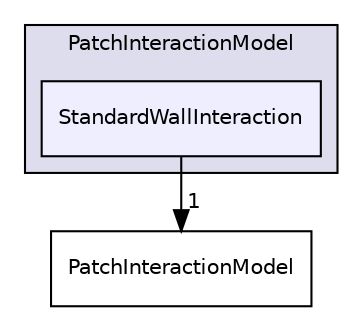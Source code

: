 digraph "src/lagrangian/intermediate/submodels/Kinematic/PatchInteractionModel/StandardWallInteraction" {
  bgcolor=transparent;
  compound=true
  node [ fontsize="10", fontname="Helvetica"];
  edge [ labelfontsize="10", labelfontname="Helvetica"];
  subgraph clusterdir_cf43f87a8139bd03a012339b0f68c2d8 {
    graph [ bgcolor="#ddddee", pencolor="black", label="PatchInteractionModel" fontname="Helvetica", fontsize="10", URL="dir_cf43f87a8139bd03a012339b0f68c2d8.html"]
  dir_5fca7e26e4f71ea5a002f4f5623d2ac3 [shape=box, label="StandardWallInteraction", style="filled", fillcolor="#eeeeff", pencolor="black", URL="dir_5fca7e26e4f71ea5a002f4f5623d2ac3.html"];
  }
  dir_fbe14706e92980c2567ab36ee0a0e449 [shape=box label="PatchInteractionModel" URL="dir_fbe14706e92980c2567ab36ee0a0e449.html"];
  dir_5fca7e26e4f71ea5a002f4f5623d2ac3->dir_fbe14706e92980c2567ab36ee0a0e449 [headlabel="1", labeldistance=1.5 headhref="dir_001561_001559.html"];
}
